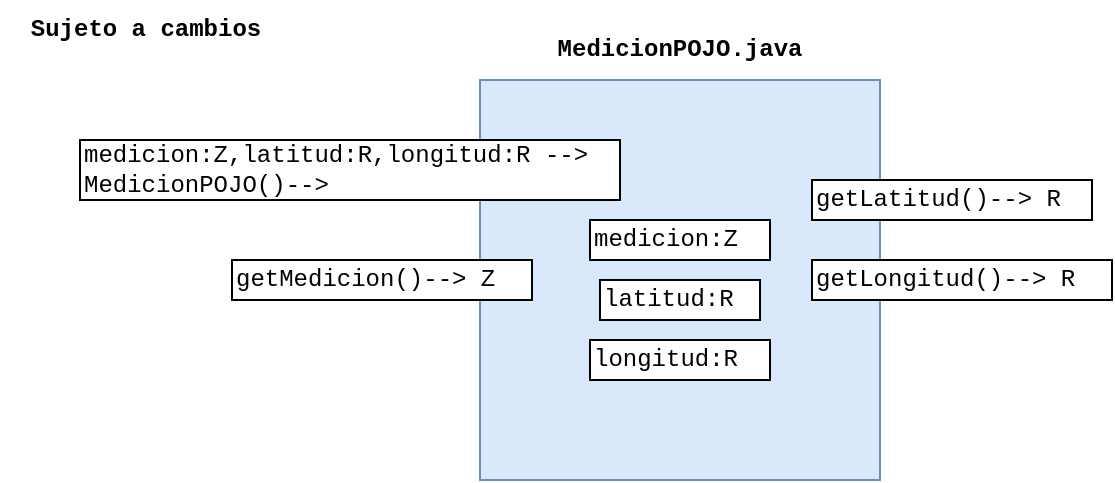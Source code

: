 <mxfile version="15.4.3" type="device"><diagram id="yMsusP74WOJyuVJmWnTU" name="Page-1"><mxGraphModel dx="1038" dy="579" grid="1" gridSize="10" guides="1" tooltips="1" connect="1" arrows="1" fold="1" page="1" pageScale="1" pageWidth="827" pageHeight="1169" math="0" shadow="0"><root><mxCell id="0"/><mxCell id="1" parent="0"/><mxCell id="Nb8UBePZpYcml-Mlw40z-1" value="" style="whiteSpace=wrap;html=1;aspect=fixed;fillColor=#dae8fc;strokeColor=#6c8ebf;" parent="1" vertex="1"><mxGeometry x="314" y="50" width="200" height="200" as="geometry"/></mxCell><mxCell id="Nb8UBePZpYcml-Mlw40z-2" value="&lt;b&gt;MedicionPOJO.java&lt;/b&gt;" style="text;html=1;strokeColor=none;fillColor=none;align=center;verticalAlign=middle;whiteSpace=wrap;rounded=0;fontFamily=Courier New;" parent="1" vertex="1"><mxGeometry x="384" y="20" width="60" height="30" as="geometry"/></mxCell><mxCell id="Nb8UBePZpYcml-Mlw40z-4" value="medicion:Z" style="rounded=0;whiteSpace=wrap;html=1;fontFamily=Courier New;align=left;autosize=1;" parent="1" vertex="1"><mxGeometry x="369" y="120" width="90" height="20" as="geometry"/></mxCell><mxCell id="Nb8UBePZpYcml-Mlw40z-5" value="latitud:R" style="rounded=0;whiteSpace=wrap;html=1;fontFamily=Courier New;align=left;autosize=1;" parent="1" vertex="1"><mxGeometry x="374" y="150" width="80" height="20" as="geometry"/></mxCell><mxCell id="Nb8UBePZpYcml-Mlw40z-6" value="longitud:R" style="rounded=0;whiteSpace=wrap;html=1;fontFamily=Courier New;align=left;autosize=1;" parent="1" vertex="1"><mxGeometry x="369" y="180" width="90" height="20" as="geometry"/></mxCell><mxCell id="Nb8UBePZpYcml-Mlw40z-7" value="medicion:Z,latitud:R,longitud:R --&amp;gt;&lt;br&gt;MedicionPOJO()--&amp;gt;" style="rounded=0;whiteSpace=wrap;html=1;fontFamily=Courier New;align=left;autosize=1;" parent="1" vertex="1"><mxGeometry x="114" y="80" width="270" height="30" as="geometry"/></mxCell><mxCell id="Nb8UBePZpYcml-Mlw40z-8" value="getMedicion()--&amp;gt; Z" style="rounded=0;whiteSpace=wrap;html=1;fontFamily=Courier New;align=left;autosize=1;" parent="1" vertex="1"><mxGeometry x="190" y="140" width="150" height="20" as="geometry"/></mxCell><mxCell id="Nb8UBePZpYcml-Mlw40z-9" value="getLatitud()--&amp;gt; R" style="rounded=0;whiteSpace=wrap;html=1;fontFamily=Courier New;align=left;autosize=1;" parent="1" vertex="1"><mxGeometry x="480" y="100" width="140" height="20" as="geometry"/></mxCell><mxCell id="Nb8UBePZpYcml-Mlw40z-10" value="getLongitud()--&amp;gt; R" style="rounded=0;whiteSpace=wrap;html=1;fontFamily=Courier New;align=left;autosize=1;" parent="1" vertex="1"><mxGeometry x="480" y="140" width="150" height="20" as="geometry"/></mxCell><mxCell id="Nb8UBePZpYcml-Mlw40z-13" value="&lt;b&gt;Sujeto a cambios&lt;/b&gt;" style="text;html=1;strokeColor=none;fillColor=none;align=center;verticalAlign=middle;whiteSpace=wrap;rounded=0;fontFamily=Courier New;" parent="1" vertex="1"><mxGeometry x="74" y="10" width="146" height="30" as="geometry"/></mxCell></root></mxGraphModel></diagram></mxfile>